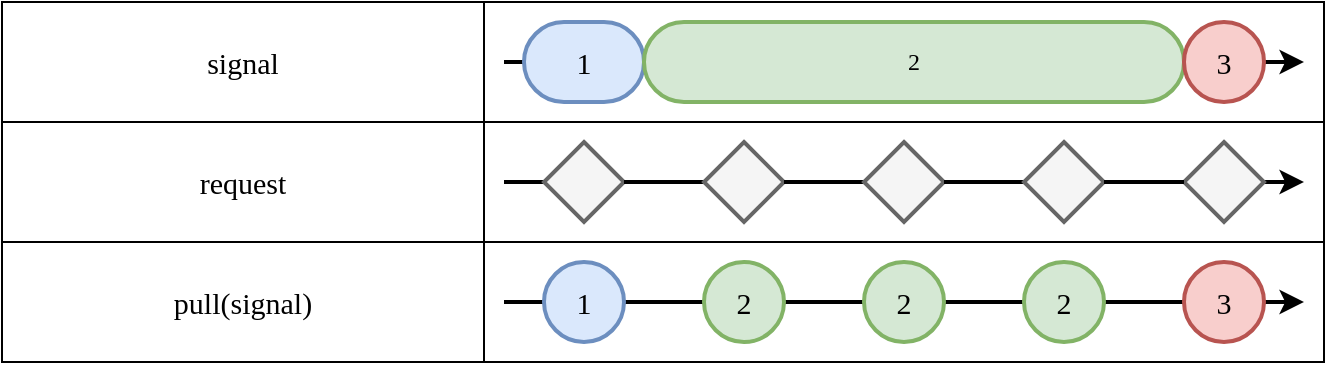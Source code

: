 <mxfile version="23.1.4" type="device">
  <diagram name="Page-1" id="dFmc4SeiALAdxSmlRPcr">
    <mxGraphModel dx="1195" dy="628" grid="1" gridSize="10" guides="1" tooltips="1" connect="1" arrows="1" fold="1" page="1" pageScale="1" pageWidth="827" pageHeight="1169" math="0" shadow="0">
      <root>
        <mxCell id="0" />
        <mxCell id="1" parent="0" />
        <mxCell id="OYaM7oI7Gwu251D2yHhQ-25" value="" style="shape=table;startSize=0;container=1;collapsible=0;childLayout=tableLayout;fontSize=15;align=center;fontFamily=Lucida Console;strokeWidth=1;fillColor=none;" vertex="1" parent="1">
          <mxGeometry x="19" y="520" width="661" height="180" as="geometry" />
        </mxCell>
        <mxCell id="OYaM7oI7Gwu251D2yHhQ-43" style="shape=tableRow;horizontal=0;startSize=0;swimlaneHead=0;swimlaneBody=0;strokeColor=inherit;top=0;left=0;bottom=0;right=0;collapsible=0;dropTarget=0;fillColor=none;points=[[0,0.5],[1,0.5]];portConstraint=eastwest;fontSize=15;fontFamily=Lucida Console;strokeWidth=2;" vertex="1" parent="OYaM7oI7Gwu251D2yHhQ-25">
          <mxGeometry width="661" height="60" as="geometry" />
        </mxCell>
        <mxCell id="OYaM7oI7Gwu251D2yHhQ-44" value="signal" style="shape=partialRectangle;html=1;whiteSpace=wrap;connectable=0;strokeColor=inherit;overflow=hidden;fillColor=none;top=0;left=0;bottom=0;right=0;pointerEvents=1;fontSize=15;fontFamily=Lucida Console;align=center;strokeWidth=2;" vertex="1" parent="OYaM7oI7Gwu251D2yHhQ-43">
          <mxGeometry width="241" height="60" as="geometry">
            <mxRectangle width="241" height="60" as="alternateBounds" />
          </mxGeometry>
        </mxCell>
        <mxCell id="OYaM7oI7Gwu251D2yHhQ-45" style="shape=partialRectangle;html=1;whiteSpace=wrap;connectable=0;strokeColor=inherit;overflow=hidden;fillColor=none;top=0;left=0;bottom=0;right=0;pointerEvents=1;fontSize=15;fontFamily=Lucida Console;align=center;strokeWidth=2;" vertex="1" parent="OYaM7oI7Gwu251D2yHhQ-43">
          <mxGeometry x="241" width="420" height="60" as="geometry">
            <mxRectangle width="420" height="60" as="alternateBounds" />
          </mxGeometry>
        </mxCell>
        <mxCell id="OYaM7oI7Gwu251D2yHhQ-26" value="" style="shape=tableRow;horizontal=0;startSize=0;swimlaneHead=0;swimlaneBody=0;strokeColor=inherit;top=0;left=0;bottom=0;right=0;collapsible=0;dropTarget=0;fillColor=none;points=[[0,0.5],[1,0.5]];portConstraint=eastwest;fontSize=15;fontFamily=Lucida Console;strokeWidth=2;" vertex="1" parent="OYaM7oI7Gwu251D2yHhQ-25">
          <mxGeometry y="60" width="661" height="60" as="geometry" />
        </mxCell>
        <mxCell id="OYaM7oI7Gwu251D2yHhQ-27" value="request" style="shape=partialRectangle;html=1;whiteSpace=wrap;connectable=0;strokeColor=inherit;overflow=hidden;fillColor=none;top=0;left=0;bottom=0;right=0;pointerEvents=1;fontSize=15;fontFamily=Lucida Console;align=center;strokeWidth=2;" vertex="1" parent="OYaM7oI7Gwu251D2yHhQ-26">
          <mxGeometry width="241" height="60" as="geometry">
            <mxRectangle width="241" height="60" as="alternateBounds" />
          </mxGeometry>
        </mxCell>
        <mxCell id="OYaM7oI7Gwu251D2yHhQ-28" value="" style="shape=partialRectangle;html=1;whiteSpace=wrap;connectable=0;strokeColor=inherit;overflow=hidden;fillColor=none;top=0;left=0;bottom=0;right=0;pointerEvents=1;fontSize=15;fontFamily=Lucida Console;align=center;strokeWidth=2;" vertex="1" parent="OYaM7oI7Gwu251D2yHhQ-26">
          <mxGeometry x="241" width="420" height="60" as="geometry">
            <mxRectangle width="420" height="60" as="alternateBounds" />
          </mxGeometry>
        </mxCell>
        <mxCell id="OYaM7oI7Gwu251D2yHhQ-30" value="" style="shape=tableRow;horizontal=0;startSize=0;swimlaneHead=0;swimlaneBody=0;strokeColor=inherit;top=0;left=0;bottom=0;right=0;collapsible=0;dropTarget=0;fillColor=none;points=[[0,0.5],[1,0.5]];portConstraint=eastwest;fontSize=15;fontFamily=Lucida Console;strokeWidth=2;" vertex="1" parent="OYaM7oI7Gwu251D2yHhQ-25">
          <mxGeometry y="120" width="661" height="60" as="geometry" />
        </mxCell>
        <mxCell id="OYaM7oI7Gwu251D2yHhQ-31" value="pull(signal) " style="shape=partialRectangle;html=1;whiteSpace=wrap;connectable=0;strokeColor=inherit;overflow=hidden;fillColor=none;top=0;left=0;bottom=0;right=0;pointerEvents=1;fontSize=15;fontFamily=Lucida Console;align=center;strokeWidth=2;" vertex="1" parent="OYaM7oI7Gwu251D2yHhQ-30">
          <mxGeometry width="241" height="60" as="geometry">
            <mxRectangle width="241" height="60" as="alternateBounds" />
          </mxGeometry>
        </mxCell>
        <mxCell id="OYaM7oI7Gwu251D2yHhQ-32" value="" style="shape=partialRectangle;html=1;whiteSpace=wrap;connectable=0;strokeColor=inherit;overflow=hidden;fillColor=none;top=0;left=0;bottom=0;right=0;pointerEvents=1;fontSize=15;fontFamily=Lucida Console;align=center;strokeWidth=2;" vertex="1" parent="OYaM7oI7Gwu251D2yHhQ-30">
          <mxGeometry x="241" width="420" height="60" as="geometry">
            <mxRectangle width="420" height="60" as="alternateBounds" />
          </mxGeometry>
        </mxCell>
        <mxCell id="OYaM7oI7Gwu251D2yHhQ-38" value="" style="group;fontFamily=Lucida Console;fontSize=15;strokeWidth=2;" vertex="1" connectable="0" parent="1">
          <mxGeometry x="270" y="650" width="400" height="40" as="geometry" />
        </mxCell>
        <mxCell id="OYaM7oI7Gwu251D2yHhQ-2" value="" style="endArrow=classic;html=1;rounded=0;endFill=1;fontFamily=Lucida Console;fontSize=15;strokeWidth=2;" edge="1" parent="OYaM7oI7Gwu251D2yHhQ-38">
          <mxGeometry width="50" height="50" relative="1" as="geometry">
            <mxPoint x="380" y="20" as="sourcePoint" />
            <mxPoint x="400" y="20" as="targetPoint" />
          </mxGeometry>
        </mxCell>
        <mxCell id="OYaM7oI7Gwu251D2yHhQ-16" value="" style="endArrow=none;html=1;rounded=0;endFill=0;fontFamily=Lucida Console;fontSize=15;strokeWidth=2;" edge="1" parent="OYaM7oI7Gwu251D2yHhQ-38">
          <mxGeometry width="50" height="50" relative="1" as="geometry">
            <mxPoint y="20" as="sourcePoint" />
            <mxPoint x="20" y="20" as="targetPoint" />
          </mxGeometry>
        </mxCell>
        <mxCell id="OYaM7oI7Gwu251D2yHhQ-21" value="" style="endArrow=none;html=1;rounded=0;endFill=0;fontFamily=Lucida Console;fontSize=15;strokeWidth=2;" edge="1" parent="OYaM7oI7Gwu251D2yHhQ-38">
          <mxGeometry width="50" height="50" relative="1" as="geometry">
            <mxPoint x="60" y="20" as="sourcePoint" />
            <mxPoint x="270" y="20" as="targetPoint" />
          </mxGeometry>
        </mxCell>
        <mxCell id="OYaM7oI7Gwu251D2yHhQ-20" value="" style="endArrow=none;html=1;rounded=0;endFill=0;fontFamily=Lucida Console;fontSize=15;strokeWidth=2;" edge="1" parent="OYaM7oI7Gwu251D2yHhQ-38">
          <mxGeometry width="50" height="50" relative="1" as="geometry">
            <mxPoint x="270" y="20" as="sourcePoint" />
            <mxPoint x="340" y="20" as="targetPoint" />
          </mxGeometry>
        </mxCell>
        <mxCell id="OYaM7oI7Gwu251D2yHhQ-83" value="2" style="ellipse;whiteSpace=wrap;html=1;aspect=fixed;fillColor=#d5e8d4;strokeColor=#82b366;strokeWidth=2;fontSize=15;fontFamily=Lucida Console;" vertex="1" parent="OYaM7oI7Gwu251D2yHhQ-38">
          <mxGeometry x="180" width="40" height="40" as="geometry" />
        </mxCell>
        <mxCell id="OYaM7oI7Gwu251D2yHhQ-94" value="1" style="ellipse;whiteSpace=wrap;html=1;aspect=fixed;fillColor=#dae8fc;strokeColor=#6c8ebf;strokeWidth=2;fontFamily=Lucida Console;fontSize=15;" vertex="1" parent="OYaM7oI7Gwu251D2yHhQ-38">
          <mxGeometry x="20" width="40" height="40" as="geometry" />
        </mxCell>
        <mxCell id="OYaM7oI7Gwu251D2yHhQ-95" value="2" style="ellipse;whiteSpace=wrap;html=1;aspect=fixed;fillColor=#d5e8d4;strokeColor=#82b366;strokeWidth=2;fontSize=15;fontFamily=Lucida Console;" vertex="1" parent="OYaM7oI7Gwu251D2yHhQ-38">
          <mxGeometry x="100" width="40" height="40" as="geometry" />
        </mxCell>
        <mxCell id="OYaM7oI7Gwu251D2yHhQ-97" value="2" style="ellipse;whiteSpace=wrap;html=1;aspect=fixed;fillColor=#d5e8d4;strokeColor=#82b366;strokeWidth=2;fontSize=15;fontFamily=Lucida Console;" vertex="1" parent="OYaM7oI7Gwu251D2yHhQ-38">
          <mxGeometry x="260" width="40" height="40" as="geometry" />
        </mxCell>
        <mxCell id="OYaM7oI7Gwu251D2yHhQ-46" value="" style="group;fontFamily=Lucida Console;fontSize=15;strokeWidth=2;" vertex="1" connectable="0" parent="1">
          <mxGeometry x="270" y="530" width="400" height="40" as="geometry" />
        </mxCell>
        <mxCell id="OYaM7oI7Gwu251D2yHhQ-47" value="" style="endArrow=classic;html=1;rounded=0;fontFamily=Lucida Console;fontSize=15;strokeWidth=2;" edge="1" parent="OYaM7oI7Gwu251D2yHhQ-46" source="OYaM7oI7Gwu251D2yHhQ-53">
          <mxGeometry width="50" height="50" relative="1" as="geometry">
            <mxPoint y="20" as="sourcePoint" />
            <mxPoint x="400" y="20" as="targetPoint" />
          </mxGeometry>
        </mxCell>
        <mxCell id="OYaM7oI7Gwu251D2yHhQ-48" value="" style="endArrow=none;html=1;rounded=0;endFill=0;fontFamily=Lucida Console;fontSize=15;strokeWidth=2;" edge="1" parent="OYaM7oI7Gwu251D2yHhQ-46">
          <mxGeometry width="50" height="50" relative="1" as="geometry">
            <mxPoint y="20" as="sourcePoint" />
            <mxPoint x="10" y="20" as="targetPoint" />
          </mxGeometry>
        </mxCell>
        <mxCell id="OYaM7oI7Gwu251D2yHhQ-52" value="" style="endArrow=none;html=1;rounded=0;endFill=0;fontFamily=Lucida Console;fontSize=15;strokeWidth=2;" edge="1" parent="OYaM7oI7Gwu251D2yHhQ-46" target="OYaM7oI7Gwu251D2yHhQ-53">
          <mxGeometry width="50" height="50" relative="1" as="geometry">
            <mxPoint x="110" y="20" as="sourcePoint" />
            <mxPoint x="400" y="20" as="targetPoint" />
          </mxGeometry>
        </mxCell>
        <mxCell id="OYaM7oI7Gwu251D2yHhQ-92" value="&lt;font style=&quot;font-size: 15px;&quot; face=&quot;Lucida Console&quot;&gt;1&lt;/font&gt;" style="rounded=1;whiteSpace=wrap;html=1;arcSize=50;fillColor=#dae8fc;strokeColor=#6c8ebf;strokeWidth=2;" vertex="1" parent="OYaM7oI7Gwu251D2yHhQ-46">
          <mxGeometry x="10" width="60" height="40" as="geometry" />
        </mxCell>
        <mxCell id="OYaM7oI7Gwu251D2yHhQ-93" value="&lt;font face=&quot;Lucida Console&quot;&gt;2&lt;/font&gt;" style="rounded=1;whiteSpace=wrap;html=1;arcSize=50;fillColor=#d5e8d4;strokeColor=#82b366;strokeWidth=2;" vertex="1" parent="OYaM7oI7Gwu251D2yHhQ-46">
          <mxGeometry x="70" width="270" height="40" as="geometry" />
        </mxCell>
        <mxCell id="OYaM7oI7Gwu251D2yHhQ-53" value="3" style="ellipse;whiteSpace=wrap;html=1;aspect=fixed;fillColor=#f8cecc;strokeColor=#b85450;fontSize=15;fontFamily=Lucida Console;strokeWidth=2;" vertex="1" parent="OYaM7oI7Gwu251D2yHhQ-46">
          <mxGeometry x="340" width="40" height="40" as="geometry" />
        </mxCell>
        <mxCell id="OYaM7oI7Gwu251D2yHhQ-81" value="" style="group" vertex="1" connectable="0" parent="1">
          <mxGeometry x="270" y="590" width="400" height="40" as="geometry" />
        </mxCell>
        <mxCell id="OYaM7oI7Gwu251D2yHhQ-65" value="" style="endArrow=classic;html=1;rounded=0;strokeWidth=2;endFill=1;" edge="1" parent="OYaM7oI7Gwu251D2yHhQ-81" source="OYaM7oI7Gwu251D2yHhQ-78">
          <mxGeometry width="50" height="50" relative="1" as="geometry">
            <mxPoint y="20" as="sourcePoint" />
            <mxPoint x="400" y="20" as="targetPoint" />
          </mxGeometry>
        </mxCell>
        <mxCell id="OYaM7oI7Gwu251D2yHhQ-68" value="" style="endArrow=none;html=1;rounded=0;strokeWidth=2;endFill=0;" edge="1" parent="OYaM7oI7Gwu251D2yHhQ-81" target="OYaM7oI7Gwu251D2yHhQ-63">
          <mxGeometry width="50" height="50" relative="1" as="geometry">
            <mxPoint y="20" as="sourcePoint" />
            <mxPoint x="400" y="20" as="targetPoint" />
          </mxGeometry>
        </mxCell>
        <mxCell id="OYaM7oI7Gwu251D2yHhQ-63" value="" style="rhombus;whiteSpace=wrap;html=1;fillColor=#f5f5f5;fontColor=#333333;strokeColor=#666666;strokeWidth=2;" vertex="1" parent="OYaM7oI7Gwu251D2yHhQ-81">
          <mxGeometry x="20" width="40" height="40" as="geometry" />
        </mxCell>
        <mxCell id="OYaM7oI7Gwu251D2yHhQ-71" value="" style="endArrow=none;html=1;rounded=0;strokeWidth=2;endFill=0;" edge="1" parent="OYaM7oI7Gwu251D2yHhQ-81" source="OYaM7oI7Gwu251D2yHhQ-63" target="OYaM7oI7Gwu251D2yHhQ-69">
          <mxGeometry width="50" height="50" relative="1" as="geometry">
            <mxPoint x="60" y="20" as="sourcePoint" />
            <mxPoint x="400" y="20" as="targetPoint" />
          </mxGeometry>
        </mxCell>
        <mxCell id="OYaM7oI7Gwu251D2yHhQ-69" value="" style="rhombus;whiteSpace=wrap;html=1;fillColor=#f5f5f5;fontColor=#333333;strokeColor=#666666;strokeWidth=2;" vertex="1" parent="OYaM7oI7Gwu251D2yHhQ-81">
          <mxGeometry x="100" width="40" height="40" as="geometry" />
        </mxCell>
        <mxCell id="OYaM7oI7Gwu251D2yHhQ-74" value="" style="endArrow=none;html=1;rounded=0;strokeWidth=2;endFill=0;" edge="1" parent="OYaM7oI7Gwu251D2yHhQ-81" source="OYaM7oI7Gwu251D2yHhQ-69" target="OYaM7oI7Gwu251D2yHhQ-72">
          <mxGeometry width="50" height="50" relative="1" as="geometry">
            <mxPoint x="140" y="20" as="sourcePoint" />
            <mxPoint x="400" y="20" as="targetPoint" />
          </mxGeometry>
        </mxCell>
        <mxCell id="OYaM7oI7Gwu251D2yHhQ-72" value="" style="rhombus;whiteSpace=wrap;html=1;fillColor=#f5f5f5;fontColor=#333333;strokeColor=#666666;strokeWidth=2;" vertex="1" parent="OYaM7oI7Gwu251D2yHhQ-81">
          <mxGeometry x="180" width="40" height="40" as="geometry" />
        </mxCell>
        <mxCell id="OYaM7oI7Gwu251D2yHhQ-78" value="" style="rhombus;whiteSpace=wrap;html=1;fillColor=#f5f5f5;fontColor=#333333;strokeColor=#666666;strokeWidth=2;" vertex="1" parent="OYaM7oI7Gwu251D2yHhQ-81">
          <mxGeometry x="340" width="40" height="40" as="geometry" />
        </mxCell>
        <mxCell id="OYaM7oI7Gwu251D2yHhQ-80" value="" style="endArrow=none;html=1;rounded=0;strokeWidth=2;endFill=0;" edge="1" parent="OYaM7oI7Gwu251D2yHhQ-81" source="OYaM7oI7Gwu251D2yHhQ-72" target="OYaM7oI7Gwu251D2yHhQ-75">
          <mxGeometry width="50" height="50" relative="1" as="geometry">
            <mxPoint x="220" y="20" as="sourcePoint" />
            <mxPoint x="340" y="20" as="targetPoint" />
          </mxGeometry>
        </mxCell>
        <mxCell id="OYaM7oI7Gwu251D2yHhQ-75" value="" style="rhombus;whiteSpace=wrap;html=1;fillColor=#f5f5f5;fontColor=#333333;strokeColor=#666666;strokeWidth=2;" vertex="1" parent="OYaM7oI7Gwu251D2yHhQ-81">
          <mxGeometry x="260" width="40" height="40" as="geometry" />
        </mxCell>
        <mxCell id="OYaM7oI7Gwu251D2yHhQ-79" value="" style="endArrow=none;html=1;rounded=0;strokeWidth=2;endFill=0;" edge="1" parent="OYaM7oI7Gwu251D2yHhQ-81" source="OYaM7oI7Gwu251D2yHhQ-75" target="OYaM7oI7Gwu251D2yHhQ-78">
          <mxGeometry width="50" height="50" relative="1" as="geometry">
            <mxPoint x="220" y="20" as="sourcePoint" />
            <mxPoint x="400" y="20" as="targetPoint" />
          </mxGeometry>
        </mxCell>
        <mxCell id="OYaM7oI7Gwu251D2yHhQ-98" value="3" style="ellipse;whiteSpace=wrap;html=1;aspect=fixed;fillColor=#f8cecc;strokeColor=#b85450;strokeWidth=2;fontSize=15;fontFamily=Lucida Console;" vertex="1" parent="1">
          <mxGeometry x="610" y="650" width="40" height="40" as="geometry" />
        </mxCell>
      </root>
    </mxGraphModel>
  </diagram>
</mxfile>

